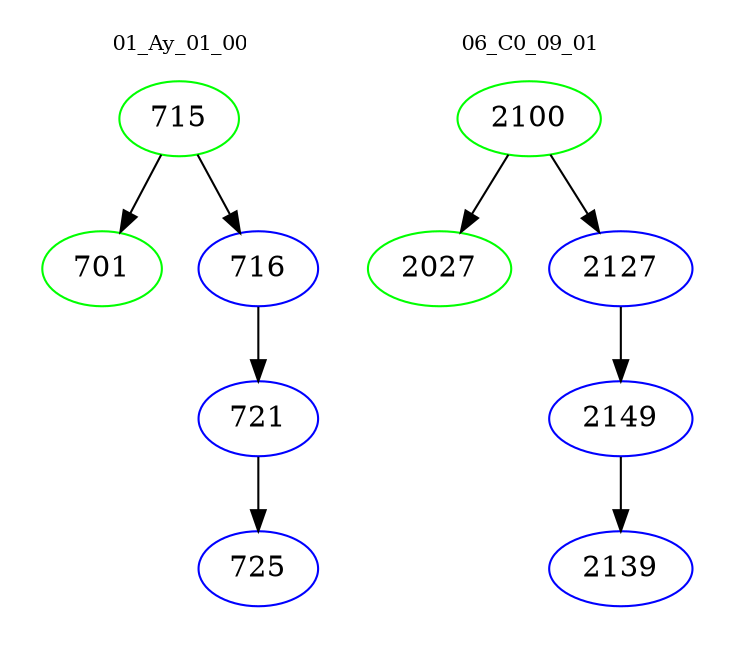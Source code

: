 digraph{
subgraph cluster_0 {
color = white
label = "01_Ay_01_00";
fontsize=10;
T0_715 [label="715", color="green"]
T0_715 -> T0_701 [color="black"]
T0_701 [label="701", color="green"]
T0_715 -> T0_716 [color="black"]
T0_716 [label="716", color="blue"]
T0_716 -> T0_721 [color="black"]
T0_721 [label="721", color="blue"]
T0_721 -> T0_725 [color="black"]
T0_725 [label="725", color="blue"]
}
subgraph cluster_1 {
color = white
label = "06_C0_09_01";
fontsize=10;
T1_2100 [label="2100", color="green"]
T1_2100 -> T1_2027 [color="black"]
T1_2027 [label="2027", color="green"]
T1_2100 -> T1_2127 [color="black"]
T1_2127 [label="2127", color="blue"]
T1_2127 -> T1_2149 [color="black"]
T1_2149 [label="2149", color="blue"]
T1_2149 -> T1_2139 [color="black"]
T1_2139 [label="2139", color="blue"]
}
}
